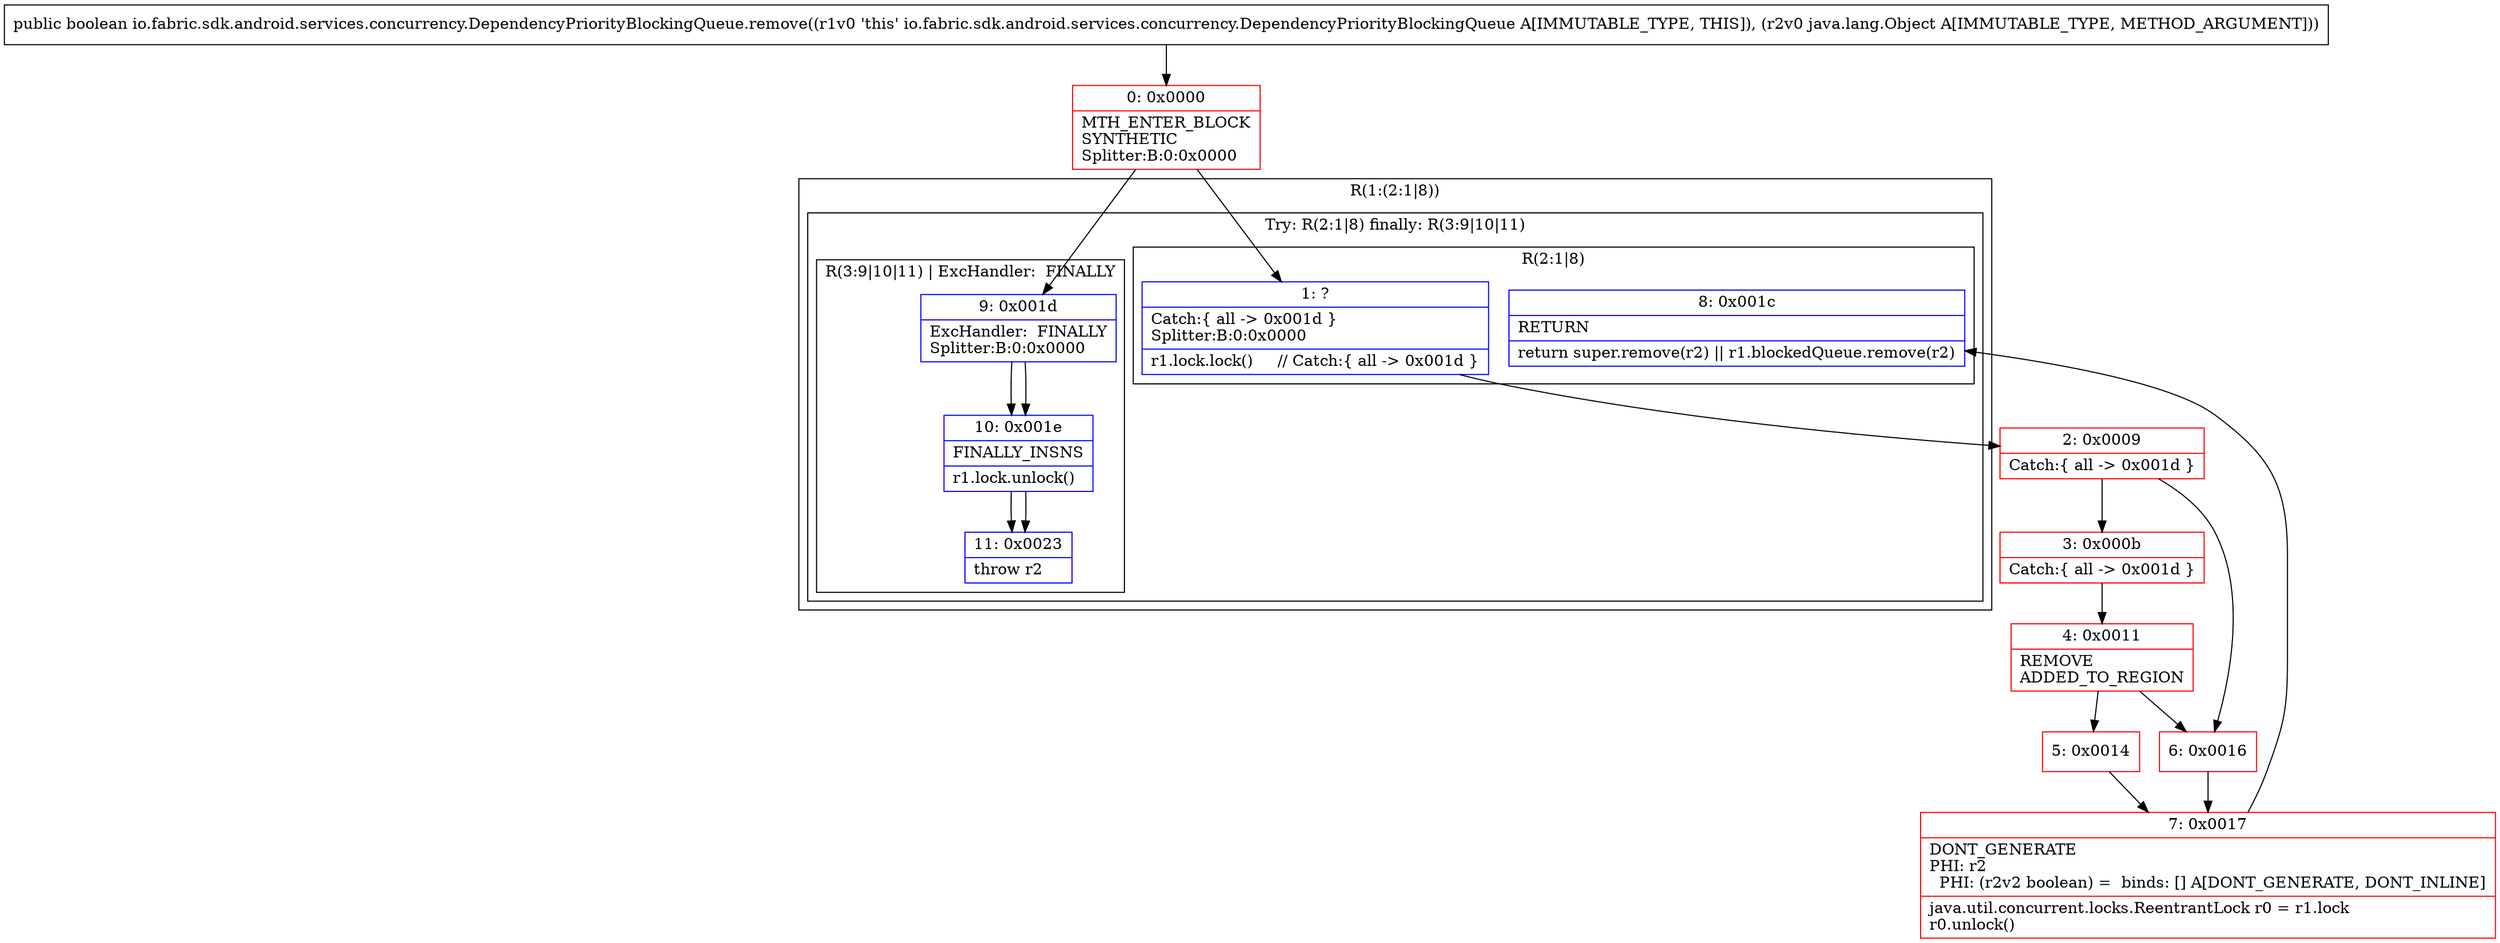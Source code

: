 digraph "CFG forio.fabric.sdk.android.services.concurrency.DependencyPriorityBlockingQueue.remove(Ljava\/lang\/Object;)Z" {
subgraph cluster_Region_77566739 {
label = "R(1:(2:1|8))";
node [shape=record,color=blue];
subgraph cluster_TryCatchRegion_333533738 {
label = "Try: R(2:1|8) finally: R(3:9|10|11)";
node [shape=record,color=blue];
subgraph cluster_Region_1846925974 {
label = "R(2:1|8)";
node [shape=record,color=blue];
Node_1 [shape=record,label="{1\:\ ?|Catch:\{ all \-\> 0x001d \}\lSplitter:B:0:0x0000\l|r1.lock.lock()     \/\/ Catch:\{ all \-\> 0x001d \}\l}"];
Node_8 [shape=record,label="{8\:\ 0x001c|RETURN\l|return super.remove(r2) \|\| r1.blockedQueue.remove(r2)\l}"];
}
subgraph cluster_Region_889544323 {
label = "R(3:9|10|11) | ExcHandler:  FINALLY\l";
node [shape=record,color=blue];
Node_9 [shape=record,label="{9\:\ 0x001d|ExcHandler:  FINALLY\lSplitter:B:0:0x0000\l}"];
Node_10 [shape=record,label="{10\:\ 0x001e|FINALLY_INSNS\l|r1.lock.unlock()\l}"];
Node_11 [shape=record,label="{11\:\ 0x0023|throw r2\l}"];
}
}
}
subgraph cluster_Region_889544323 {
label = "R(3:9|10|11) | ExcHandler:  FINALLY\l";
node [shape=record,color=blue];
Node_9 [shape=record,label="{9\:\ 0x001d|ExcHandler:  FINALLY\lSplitter:B:0:0x0000\l}"];
Node_10 [shape=record,label="{10\:\ 0x001e|FINALLY_INSNS\l|r1.lock.unlock()\l}"];
Node_11 [shape=record,label="{11\:\ 0x0023|throw r2\l}"];
}
Node_0 [shape=record,color=red,label="{0\:\ 0x0000|MTH_ENTER_BLOCK\lSYNTHETIC\lSplitter:B:0:0x0000\l}"];
Node_2 [shape=record,color=red,label="{2\:\ 0x0009|Catch:\{ all \-\> 0x001d \}\l}"];
Node_3 [shape=record,color=red,label="{3\:\ 0x000b|Catch:\{ all \-\> 0x001d \}\l}"];
Node_4 [shape=record,color=red,label="{4\:\ 0x0011|REMOVE\lADDED_TO_REGION\l}"];
Node_5 [shape=record,color=red,label="{5\:\ 0x0014}"];
Node_6 [shape=record,color=red,label="{6\:\ 0x0016}"];
Node_7 [shape=record,color=red,label="{7\:\ 0x0017|DONT_GENERATE\lPHI: r2 \l  PHI: (r2v2 boolean) =  binds: [] A[DONT_GENERATE, DONT_INLINE]\l|java.util.concurrent.locks.ReentrantLock r0 = r1.lock\lr0.unlock()\l}"];
MethodNode[shape=record,label="{public boolean io.fabric.sdk.android.services.concurrency.DependencyPriorityBlockingQueue.remove((r1v0 'this' io.fabric.sdk.android.services.concurrency.DependencyPriorityBlockingQueue A[IMMUTABLE_TYPE, THIS]), (r2v0 java.lang.Object A[IMMUTABLE_TYPE, METHOD_ARGUMENT])) }"];
MethodNode -> Node_0;
Node_1 -> Node_2;
Node_9 -> Node_10;
Node_10 -> Node_11;
Node_9 -> Node_10;
Node_10 -> Node_11;
Node_0 -> Node_1;
Node_0 -> Node_9;
Node_2 -> Node_3;
Node_2 -> Node_6;
Node_3 -> Node_4;
Node_4 -> Node_5;
Node_4 -> Node_6;
Node_5 -> Node_7;
Node_6 -> Node_7;
Node_7 -> Node_8;
}

